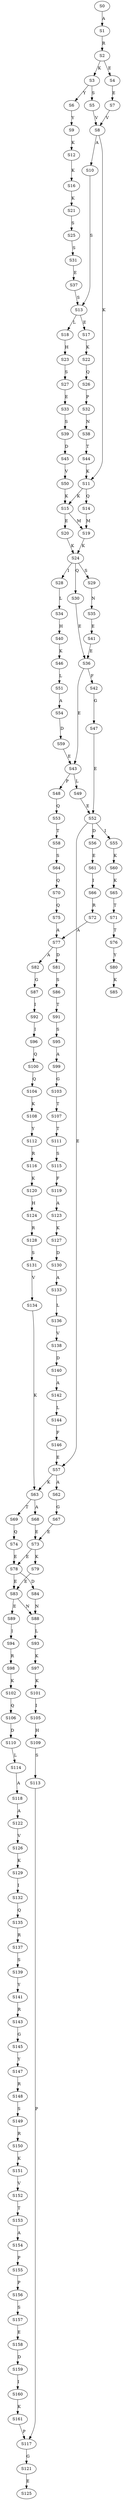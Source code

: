 strict digraph  {
	S0 -> S1 [ label = A ];
	S1 -> S2 [ label = R ];
	S2 -> S3 [ label = K ];
	S2 -> S4 [ label = E ];
	S3 -> S5 [ label = S ];
	S3 -> S6 [ label = Y ];
	S4 -> S7 [ label = E ];
	S5 -> S8 [ label = V ];
	S6 -> S9 [ label = Y ];
	S7 -> S8 [ label = V ];
	S8 -> S10 [ label = A ];
	S8 -> S11 [ label = K ];
	S9 -> S12 [ label = K ];
	S10 -> S13 [ label = S ];
	S11 -> S14 [ label = Q ];
	S11 -> S15 [ label = K ];
	S12 -> S16 [ label = K ];
	S13 -> S17 [ label = E ];
	S13 -> S18 [ label = L ];
	S14 -> S19 [ label = M ];
	S15 -> S20 [ label = E ];
	S15 -> S19 [ label = M ];
	S16 -> S21 [ label = K ];
	S17 -> S22 [ label = K ];
	S18 -> S23 [ label = H ];
	S19 -> S24 [ label = K ];
	S20 -> S24 [ label = K ];
	S21 -> S25 [ label = S ];
	S22 -> S26 [ label = Q ];
	S23 -> S27 [ label = S ];
	S24 -> S28 [ label = I ];
	S24 -> S29 [ label = S ];
	S24 -> S30 [ label = Q ];
	S25 -> S31 [ label = S ];
	S26 -> S32 [ label = P ];
	S27 -> S33 [ label = E ];
	S28 -> S34 [ label = L ];
	S29 -> S35 [ label = N ];
	S30 -> S36 [ label = E ];
	S31 -> S37 [ label = E ];
	S32 -> S38 [ label = N ];
	S33 -> S39 [ label = S ];
	S34 -> S40 [ label = H ];
	S35 -> S41 [ label = E ];
	S36 -> S42 [ label = F ];
	S36 -> S43 [ label = E ];
	S37 -> S13 [ label = S ];
	S38 -> S44 [ label = T ];
	S39 -> S45 [ label = D ];
	S40 -> S46 [ label = K ];
	S41 -> S36 [ label = E ];
	S42 -> S47 [ label = G ];
	S43 -> S48 [ label = P ];
	S43 -> S49 [ label = L ];
	S44 -> S11 [ label = K ];
	S45 -> S50 [ label = V ];
	S46 -> S51 [ label = L ];
	S47 -> S52 [ label = E ];
	S48 -> S53 [ label = Q ];
	S49 -> S52 [ label = E ];
	S50 -> S15 [ label = K ];
	S51 -> S54 [ label = A ];
	S52 -> S55 [ label = I ];
	S52 -> S56 [ label = D ];
	S52 -> S57 [ label = E ];
	S53 -> S58 [ label = T ];
	S54 -> S59 [ label = D ];
	S55 -> S60 [ label = K ];
	S56 -> S61 [ label = E ];
	S57 -> S62 [ label = A ];
	S57 -> S63 [ label = K ];
	S58 -> S64 [ label = S ];
	S59 -> S43 [ label = E ];
	S60 -> S65 [ label = K ];
	S61 -> S66 [ label = I ];
	S62 -> S67 [ label = G ];
	S63 -> S68 [ label = A ];
	S63 -> S69 [ label = T ];
	S64 -> S70 [ label = Q ];
	S65 -> S71 [ label = T ];
	S66 -> S72 [ label = R ];
	S67 -> S73 [ label = E ];
	S68 -> S73 [ label = E ];
	S69 -> S74 [ label = Q ];
	S70 -> S75 [ label = Q ];
	S71 -> S76 [ label = T ];
	S72 -> S77 [ label = A ];
	S73 -> S78 [ label = E ];
	S73 -> S79 [ label = K ];
	S74 -> S78 [ label = E ];
	S75 -> S77 [ label = A ];
	S76 -> S80 [ label = Y ];
	S77 -> S81 [ label = D ];
	S77 -> S82 [ label = A ];
	S78 -> S83 [ label = E ];
	S78 -> S84 [ label = D ];
	S79 -> S83 [ label = E ];
	S80 -> S85 [ label = K ];
	S81 -> S86 [ label = S ];
	S82 -> S87 [ label = G ];
	S83 -> S88 [ label = N ];
	S83 -> S89 [ label = E ];
	S84 -> S88 [ label = N ];
	S86 -> S91 [ label = T ];
	S87 -> S92 [ label = I ];
	S88 -> S93 [ label = L ];
	S89 -> S94 [ label = I ];
	S91 -> S95 [ label = S ];
	S92 -> S96 [ label = I ];
	S93 -> S97 [ label = K ];
	S94 -> S98 [ label = R ];
	S95 -> S99 [ label = A ];
	S96 -> S100 [ label = Q ];
	S97 -> S101 [ label = K ];
	S98 -> S102 [ label = K ];
	S99 -> S103 [ label = G ];
	S100 -> S104 [ label = Q ];
	S101 -> S105 [ label = I ];
	S102 -> S106 [ label = Q ];
	S103 -> S107 [ label = T ];
	S104 -> S108 [ label = K ];
	S105 -> S109 [ label = H ];
	S106 -> S110 [ label = D ];
	S107 -> S111 [ label = T ];
	S108 -> S112 [ label = Y ];
	S109 -> S113 [ label = S ];
	S110 -> S114 [ label = L ];
	S111 -> S115 [ label = S ];
	S112 -> S116 [ label = R ];
	S113 -> S117 [ label = P ];
	S114 -> S118 [ label = A ];
	S115 -> S119 [ label = F ];
	S116 -> S120 [ label = K ];
	S117 -> S121 [ label = G ];
	S118 -> S122 [ label = A ];
	S119 -> S123 [ label = A ];
	S120 -> S124 [ label = H ];
	S121 -> S125 [ label = E ];
	S122 -> S126 [ label = V ];
	S123 -> S127 [ label = K ];
	S124 -> S128 [ label = R ];
	S126 -> S129 [ label = K ];
	S127 -> S130 [ label = D ];
	S128 -> S131 [ label = S ];
	S129 -> S132 [ label = I ];
	S130 -> S133 [ label = A ];
	S131 -> S134 [ label = V ];
	S132 -> S135 [ label = Q ];
	S133 -> S136 [ label = L ];
	S134 -> S63 [ label = K ];
	S135 -> S137 [ label = R ];
	S136 -> S138 [ label = V ];
	S137 -> S139 [ label = S ];
	S138 -> S140 [ label = D ];
	S139 -> S141 [ label = Y ];
	S140 -> S142 [ label = A ];
	S141 -> S143 [ label = R ];
	S142 -> S144 [ label = L ];
	S143 -> S145 [ label = G ];
	S144 -> S146 [ label = F ];
	S145 -> S147 [ label = Y ];
	S146 -> S57 [ label = E ];
	S147 -> S148 [ label = R ];
	S148 -> S149 [ label = S ];
	S149 -> S150 [ label = R ];
	S150 -> S151 [ label = K ];
	S151 -> S152 [ label = V ];
	S152 -> S153 [ label = T ];
	S153 -> S154 [ label = A ];
	S154 -> S155 [ label = P ];
	S155 -> S156 [ label = P ];
	S156 -> S157 [ label = S ];
	S157 -> S158 [ label = E ];
	S158 -> S159 [ label = D ];
	S159 -> S160 [ label = I ];
	S160 -> S161 [ label = K ];
	S161 -> S117 [ label = P ];
}

